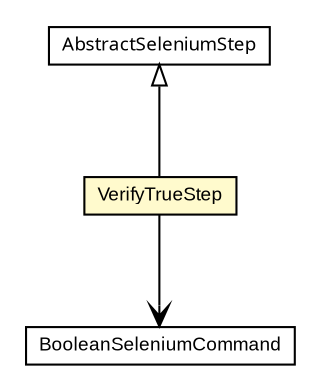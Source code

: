 #!/usr/local/bin/dot
#
# Class diagram 
# Generated by UmlGraph version 4.6 (http://www.spinellis.gr/sw/umlgraph)
#

digraph G {
	edge [fontname="arial",fontsize=10,labelfontname="arial",labelfontsize=10];
	node [fontname="arial",fontsize=10,shape=plaintext];
	// com.google.code.play.selenium.step.VerifyTrueStep
	c4002 [label=<<table border="0" cellborder="1" cellspacing="0" cellpadding="2" port="p" bgcolor="lemonChiffon" href="./VerifyTrueStep.html">
		<tr><td><table border="0" cellspacing="0" cellpadding="1">
			<tr><td> VerifyTrueStep </td></tr>
		</table></td></tr>
		</table>>, fontname="arial", fontcolor="black", fontsize=9.0];
	// com.google.code.play.selenium.step.BooleanSeleniumCommand
	c4025 [label=<<table border="0" cellborder="1" cellspacing="0" cellpadding="2" port="p" href="./BooleanSeleniumCommand.html">
		<tr><td><table border="0" cellspacing="0" cellpadding="1">
			<tr><td> BooleanSeleniumCommand </td></tr>
		</table></td></tr>
		</table>>, fontname="arial", fontcolor="black", fontsize=9.0];
	// com.google.code.play.selenium.step.AbstractSeleniumStep
	c4032 [label=<<table border="0" cellborder="1" cellspacing="0" cellpadding="2" port="p" href="./AbstractSeleniumStep.html">
		<tr><td><table border="0" cellspacing="0" cellpadding="1">
			<tr><td><font face="ariali"> AbstractSeleniumStep </font></td></tr>
		</table></td></tr>
		</table>>, fontname="arial", fontcolor="black", fontsize=9.0];
	//com.google.code.play.selenium.step.VerifyTrueStep extends com.google.code.play.selenium.step.AbstractSeleniumStep
	c4032:p -> c4002:p [dir=back,arrowtail=empty];
	// com.google.code.play.selenium.step.VerifyTrueStep NAVASSOC com.google.code.play.selenium.step.BooleanSeleniumCommand
	c4002:p -> c4025:p [taillabel="", label="", headlabel="", fontname="arial", fontcolor="black", fontsize=10.0, color="black", arrowhead=open];
}

